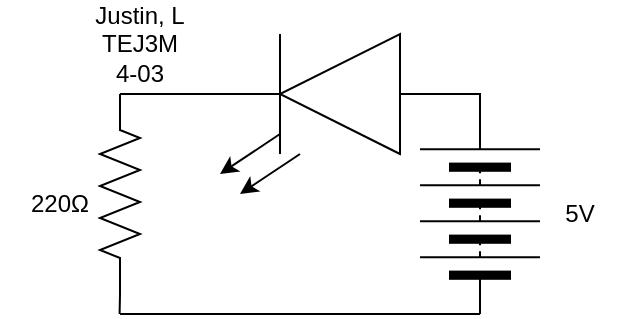 <mxfile>
    <diagram id="I19RI_Gqn6NhULuUUaK3" name="Page-1">
        <mxGraphModel dx="413" dy="295" grid="1" gridSize="10" guides="1" tooltips="1" connect="1" arrows="1" fold="1" page="1" pageScale="1" pageWidth="827" pageHeight="1169" math="0" shadow="0">
            <root>
                <mxCell id="0"/>
                <mxCell id="1" parent="0"/>
                <mxCell id="9" style="edgeStyle=none;rounded=0;html=1;entryX=0;entryY=0.5;entryDx=0;entryDy=0;endArrow=none;endFill=0;" edge="1" parent="1" target="7">
                    <mxGeometry relative="1" as="geometry">
                        <mxPoint x="350" y="340" as="sourcePoint"/>
                    </mxGeometry>
                </mxCell>
                <mxCell id="10" style="edgeStyle=none;rounded=0;html=1;exitX=0;exitY=0.5;exitDx=0;exitDy=0;exitPerimeter=0;endArrow=none;endFill=0;" edge="1" parent="1" source="3">
                    <mxGeometry relative="1" as="geometry">
                        <mxPoint x="349.793" y="340" as="targetPoint"/>
                    </mxGeometry>
                </mxCell>
                <mxCell id="3" value="" style="pointerEvents=1;verticalLabelPosition=bottom;shadow=0;dashed=0;align=center;html=1;verticalAlign=top;shape=mxgraph.electrical.resistors.resistor_2;rotation=-90;" vertex="1" parent="1">
                    <mxGeometry x="300" y="270" width="100" height="20" as="geometry"/>
                </mxCell>
                <mxCell id="4" value="" style="verticalLabelPosition=bottom;shadow=0;dashed=0;align=center;html=1;verticalAlign=top;shape=mxgraph.electrical.logic_gates.buffer2;rotation=-180;" vertex="1" parent="1">
                    <mxGeometry x="410" y="200" width="100" height="60" as="geometry"/>
                </mxCell>
                <mxCell id="5" value="" style="edgeStyle=none;orthogonalLoop=1;jettySize=auto;html=1;endArrow=none;endFill=0;" edge="1" parent="1">
                    <mxGeometry width="80" relative="1" as="geometry">
                        <mxPoint x="430" y="260" as="sourcePoint"/>
                        <mxPoint x="430" y="200" as="targetPoint"/>
                        <Array as="points"/>
                    </mxGeometry>
                </mxCell>
                <mxCell id="6" value="" style="edgeStyle=none;orthogonalLoop=1;jettySize=auto;html=1;endArrow=none;endFill=0;" edge="1" parent="1">
                    <mxGeometry width="80" relative="1" as="geometry">
                        <mxPoint x="410" y="230" as="sourcePoint"/>
                        <mxPoint x="350" y="230" as="targetPoint"/>
                        <Array as="points"/>
                    </mxGeometry>
                </mxCell>
                <mxCell id="7" value="" style="pointerEvents=1;verticalLabelPosition=bottom;shadow=0;dashed=0;align=center;html=1;verticalAlign=top;shape=mxgraph.electrical.miscellaneous.batteryStack;rotation=-90;" vertex="1" parent="1">
                    <mxGeometry x="480" y="260" width="100" height="60" as="geometry"/>
                </mxCell>
                <mxCell id="8" value="" style="edgeStyle=none;orthogonalLoop=1;jettySize=auto;html=1;endArrow=none;endFill=0;exitX=0;exitY=0.5;exitDx=0;exitDy=0;entryX=1;entryY=0.5;entryDx=0;entryDy=0;rounded=0;" edge="1" parent="1" source="4" target="7">
                    <mxGeometry width="80" relative="1" as="geometry">
                        <mxPoint x="470" y="340" as="sourcePoint"/>
                        <mxPoint x="550" y="340" as="targetPoint"/>
                        <Array as="points">
                            <mxPoint x="530" y="230"/>
                        </Array>
                    </mxGeometry>
                </mxCell>
                <mxCell id="11" value="5V" style="text;strokeColor=none;align=center;fillColor=none;html=1;verticalAlign=middle;whiteSpace=wrap;rounded=0;" vertex="1" parent="1">
                    <mxGeometry x="550" y="275" width="60" height="30" as="geometry"/>
                </mxCell>
                <mxCell id="13" value="" style="edgeStyle=none;orthogonalLoop=1;jettySize=auto;html=1;rounded=0;endArrow=classic;endFill=1;" edge="1" parent="1">
                    <mxGeometry width="80" relative="1" as="geometry">
                        <mxPoint x="430" y="250" as="sourcePoint"/>
                        <mxPoint x="400" y="270" as="targetPoint"/>
                        <Array as="points"/>
                    </mxGeometry>
                </mxCell>
                <mxCell id="14" value="" style="edgeStyle=none;orthogonalLoop=1;jettySize=auto;html=1;rounded=0;endArrow=classic;endFill=1;" edge="1" parent="1">
                    <mxGeometry width="80" relative="1" as="geometry">
                        <mxPoint x="440" y="260.0" as="sourcePoint"/>
                        <mxPoint x="410" y="280.0" as="targetPoint"/>
                        <Array as="points"/>
                    </mxGeometry>
                </mxCell>
                <mxCell id="15" value="Justin, L&lt;br&gt;TEJ3M&lt;br&gt;4-03" style="text;strokeColor=none;align=center;fillColor=none;html=1;verticalAlign=middle;whiteSpace=wrap;rounded=0;" vertex="1" parent="1">
                    <mxGeometry x="330" y="190" width="60" height="30" as="geometry"/>
                </mxCell>
                <mxCell id="16" value="220Ω" style="text;strokeColor=none;align=center;fillColor=none;html=1;verticalAlign=middle;whiteSpace=wrap;rounded=0;labelBackgroundColor=none;" vertex="1" parent="1">
                    <mxGeometry x="290" y="270" width="60" height="30" as="geometry"/>
                </mxCell>
            </root>
        </mxGraphModel>
    </diagram>
</mxfile>